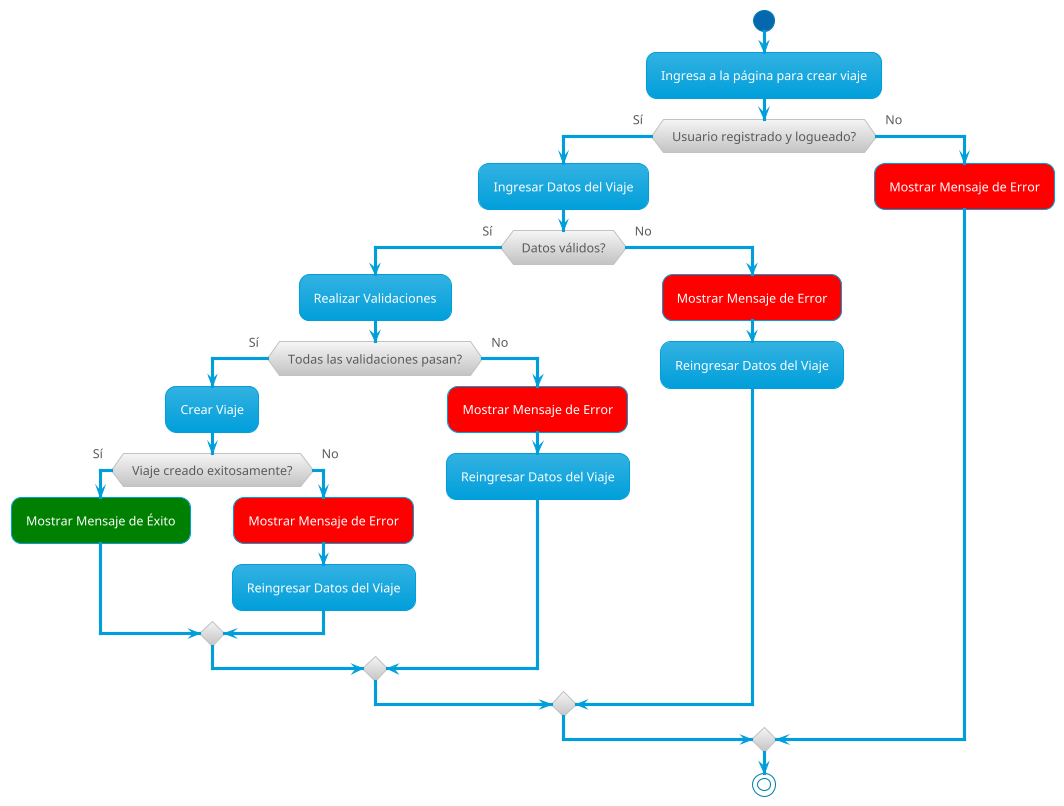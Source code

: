 @startuml Activity Diagram RF03 - Crear viaje
!theme bluegray

!define MENSAJE_ERROR #red:Mostrar Mensaje de Error;
!define REINGRESAR_DATOS :Reingresar Datos del Viaje;

start
:Ingresa a la página para crear viaje;
if (Usuario registrado y logueado?) then (Sí)
    :Ingresar Datos del Viaje;
    if (Datos válidos?) then (Sí)
        :Realizar Validaciones;
        if (Todas las validaciones pasan?) then (Sí)
            :Crear Viaje;
            if (Viaje creado exitosamente?) then (Sí)
                #green:Mostrar Mensaje de Éxito;
            else (No)
                MENSAJE_ERROR
                REINGRESAR_DATOS
            endif
        else (No)
            MENSAJE_ERROR
            REINGRESAR_DATOS
        endif
    else (No)
        MENSAJE_ERROR
        REINGRESAR_DATOS
    endif
else (No)
    MENSAJE_ERROR
endif
stop
@enduml
